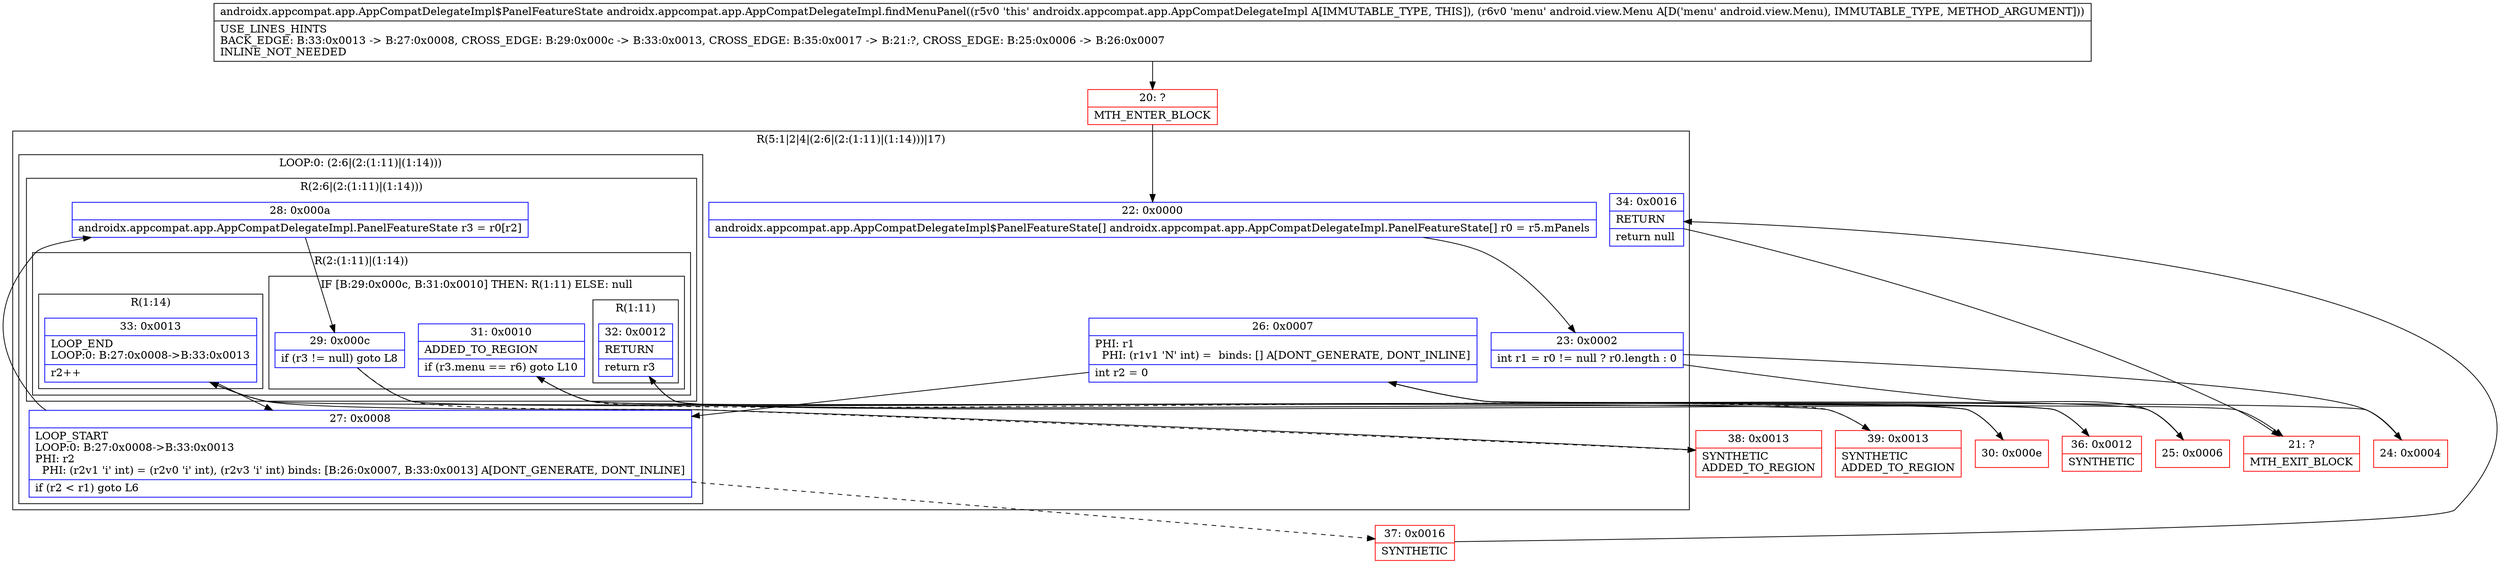 digraph "CFG forandroidx.appcompat.app.AppCompatDelegateImpl.findMenuPanel(Landroid\/view\/Menu;)Landroidx\/appcompat\/app\/AppCompatDelegateImpl$PanelFeatureState;" {
subgraph cluster_Region_1220920143 {
label = "R(5:1|2|4|(2:6|(2:(1:11)|(1:14)))|17)";
node [shape=record,color=blue];
Node_22 [shape=record,label="{22\:\ 0x0000|androidx.appcompat.app.AppCompatDelegateImpl$PanelFeatureState[] androidx.appcompat.app.AppCompatDelegateImpl.PanelFeatureState[] r0 = r5.mPanels\l}"];
Node_23 [shape=record,label="{23\:\ 0x0002|int r1 = r0 != null ? r0.length : 0\l}"];
Node_26 [shape=record,label="{26\:\ 0x0007|PHI: r1 \l  PHI: (r1v1 'N' int) =  binds: [] A[DONT_GENERATE, DONT_INLINE]\l|int r2 = 0\l}"];
subgraph cluster_LoopRegion_62021402 {
label = "LOOP:0: (2:6|(2:(1:11)|(1:14)))";
node [shape=record,color=blue];
Node_27 [shape=record,label="{27\:\ 0x0008|LOOP_START\lLOOP:0: B:27:0x0008\-\>B:33:0x0013\lPHI: r2 \l  PHI: (r2v1 'i' int) = (r2v0 'i' int), (r2v3 'i' int) binds: [B:26:0x0007, B:33:0x0013] A[DONT_GENERATE, DONT_INLINE]\l|if (r2 \< r1) goto L6\l}"];
subgraph cluster_Region_562226132 {
label = "R(2:6|(2:(1:11)|(1:14)))";
node [shape=record,color=blue];
Node_28 [shape=record,label="{28\:\ 0x000a|androidx.appcompat.app.AppCompatDelegateImpl.PanelFeatureState r3 = r0[r2]\l}"];
subgraph cluster_Region_1497145390 {
label = "R(2:(1:11)|(1:14))";
node [shape=record,color=blue];
subgraph cluster_IfRegion_399294328 {
label = "IF [B:29:0x000c, B:31:0x0010] THEN: R(1:11) ELSE: null";
node [shape=record,color=blue];
Node_29 [shape=record,label="{29\:\ 0x000c|if (r3 != null) goto L8\l}"];
Node_31 [shape=record,label="{31\:\ 0x0010|ADDED_TO_REGION\l|if (r3.menu == r6) goto L10\l}"];
subgraph cluster_Region_568746518 {
label = "R(1:11)";
node [shape=record,color=blue];
Node_32 [shape=record,label="{32\:\ 0x0012|RETURN\l|return r3\l}"];
}
}
subgraph cluster_Region_1903547810 {
label = "R(1:14)";
node [shape=record,color=blue];
Node_33 [shape=record,label="{33\:\ 0x0013|LOOP_END\lLOOP:0: B:27:0x0008\-\>B:33:0x0013\l|r2++\l}"];
}
}
}
}
Node_34 [shape=record,label="{34\:\ 0x0016|RETURN\l|return null\l}"];
}
Node_20 [shape=record,color=red,label="{20\:\ ?|MTH_ENTER_BLOCK\l}"];
Node_24 [shape=record,color=red,label="{24\:\ 0x0004}"];
Node_30 [shape=record,color=red,label="{30\:\ 0x000e}"];
Node_36 [shape=record,color=red,label="{36\:\ 0x0012|SYNTHETIC\l}"];
Node_21 [shape=record,color=red,label="{21\:\ ?|MTH_EXIT_BLOCK\l}"];
Node_39 [shape=record,color=red,label="{39\:\ 0x0013|SYNTHETIC\lADDED_TO_REGION\l}"];
Node_38 [shape=record,color=red,label="{38\:\ 0x0013|SYNTHETIC\lADDED_TO_REGION\l}"];
Node_37 [shape=record,color=red,label="{37\:\ 0x0016|SYNTHETIC\l}"];
Node_25 [shape=record,color=red,label="{25\:\ 0x0006}"];
MethodNode[shape=record,label="{androidx.appcompat.app.AppCompatDelegateImpl$PanelFeatureState androidx.appcompat.app.AppCompatDelegateImpl.findMenuPanel((r5v0 'this' androidx.appcompat.app.AppCompatDelegateImpl A[IMMUTABLE_TYPE, THIS]), (r6v0 'menu' android.view.Menu A[D('menu' android.view.Menu), IMMUTABLE_TYPE, METHOD_ARGUMENT]))  | USE_LINES_HINTS\lBACK_EDGE: B:33:0x0013 \-\> B:27:0x0008, CROSS_EDGE: B:29:0x000c \-\> B:33:0x0013, CROSS_EDGE: B:35:0x0017 \-\> B:21:?, CROSS_EDGE: B:25:0x0006 \-\> B:26:0x0007\lINLINE_NOT_NEEDED\l}"];
MethodNode -> Node_20;Node_22 -> Node_23;
Node_23 -> Node_24;
Node_23 -> Node_25;
Node_26 -> Node_27;
Node_27 -> Node_28;
Node_27 -> Node_37[style=dashed];
Node_28 -> Node_29;
Node_29 -> Node_30;
Node_29 -> Node_38[style=dashed];
Node_31 -> Node_36;
Node_31 -> Node_39[style=dashed];
Node_32 -> Node_21;
Node_33 -> Node_27;
Node_34 -> Node_21;
Node_20 -> Node_22;
Node_24 -> Node_26;
Node_30 -> Node_31;
Node_36 -> Node_32;
Node_39 -> Node_33;
Node_38 -> Node_33;
Node_37 -> Node_34;
Node_25 -> Node_26;
}


